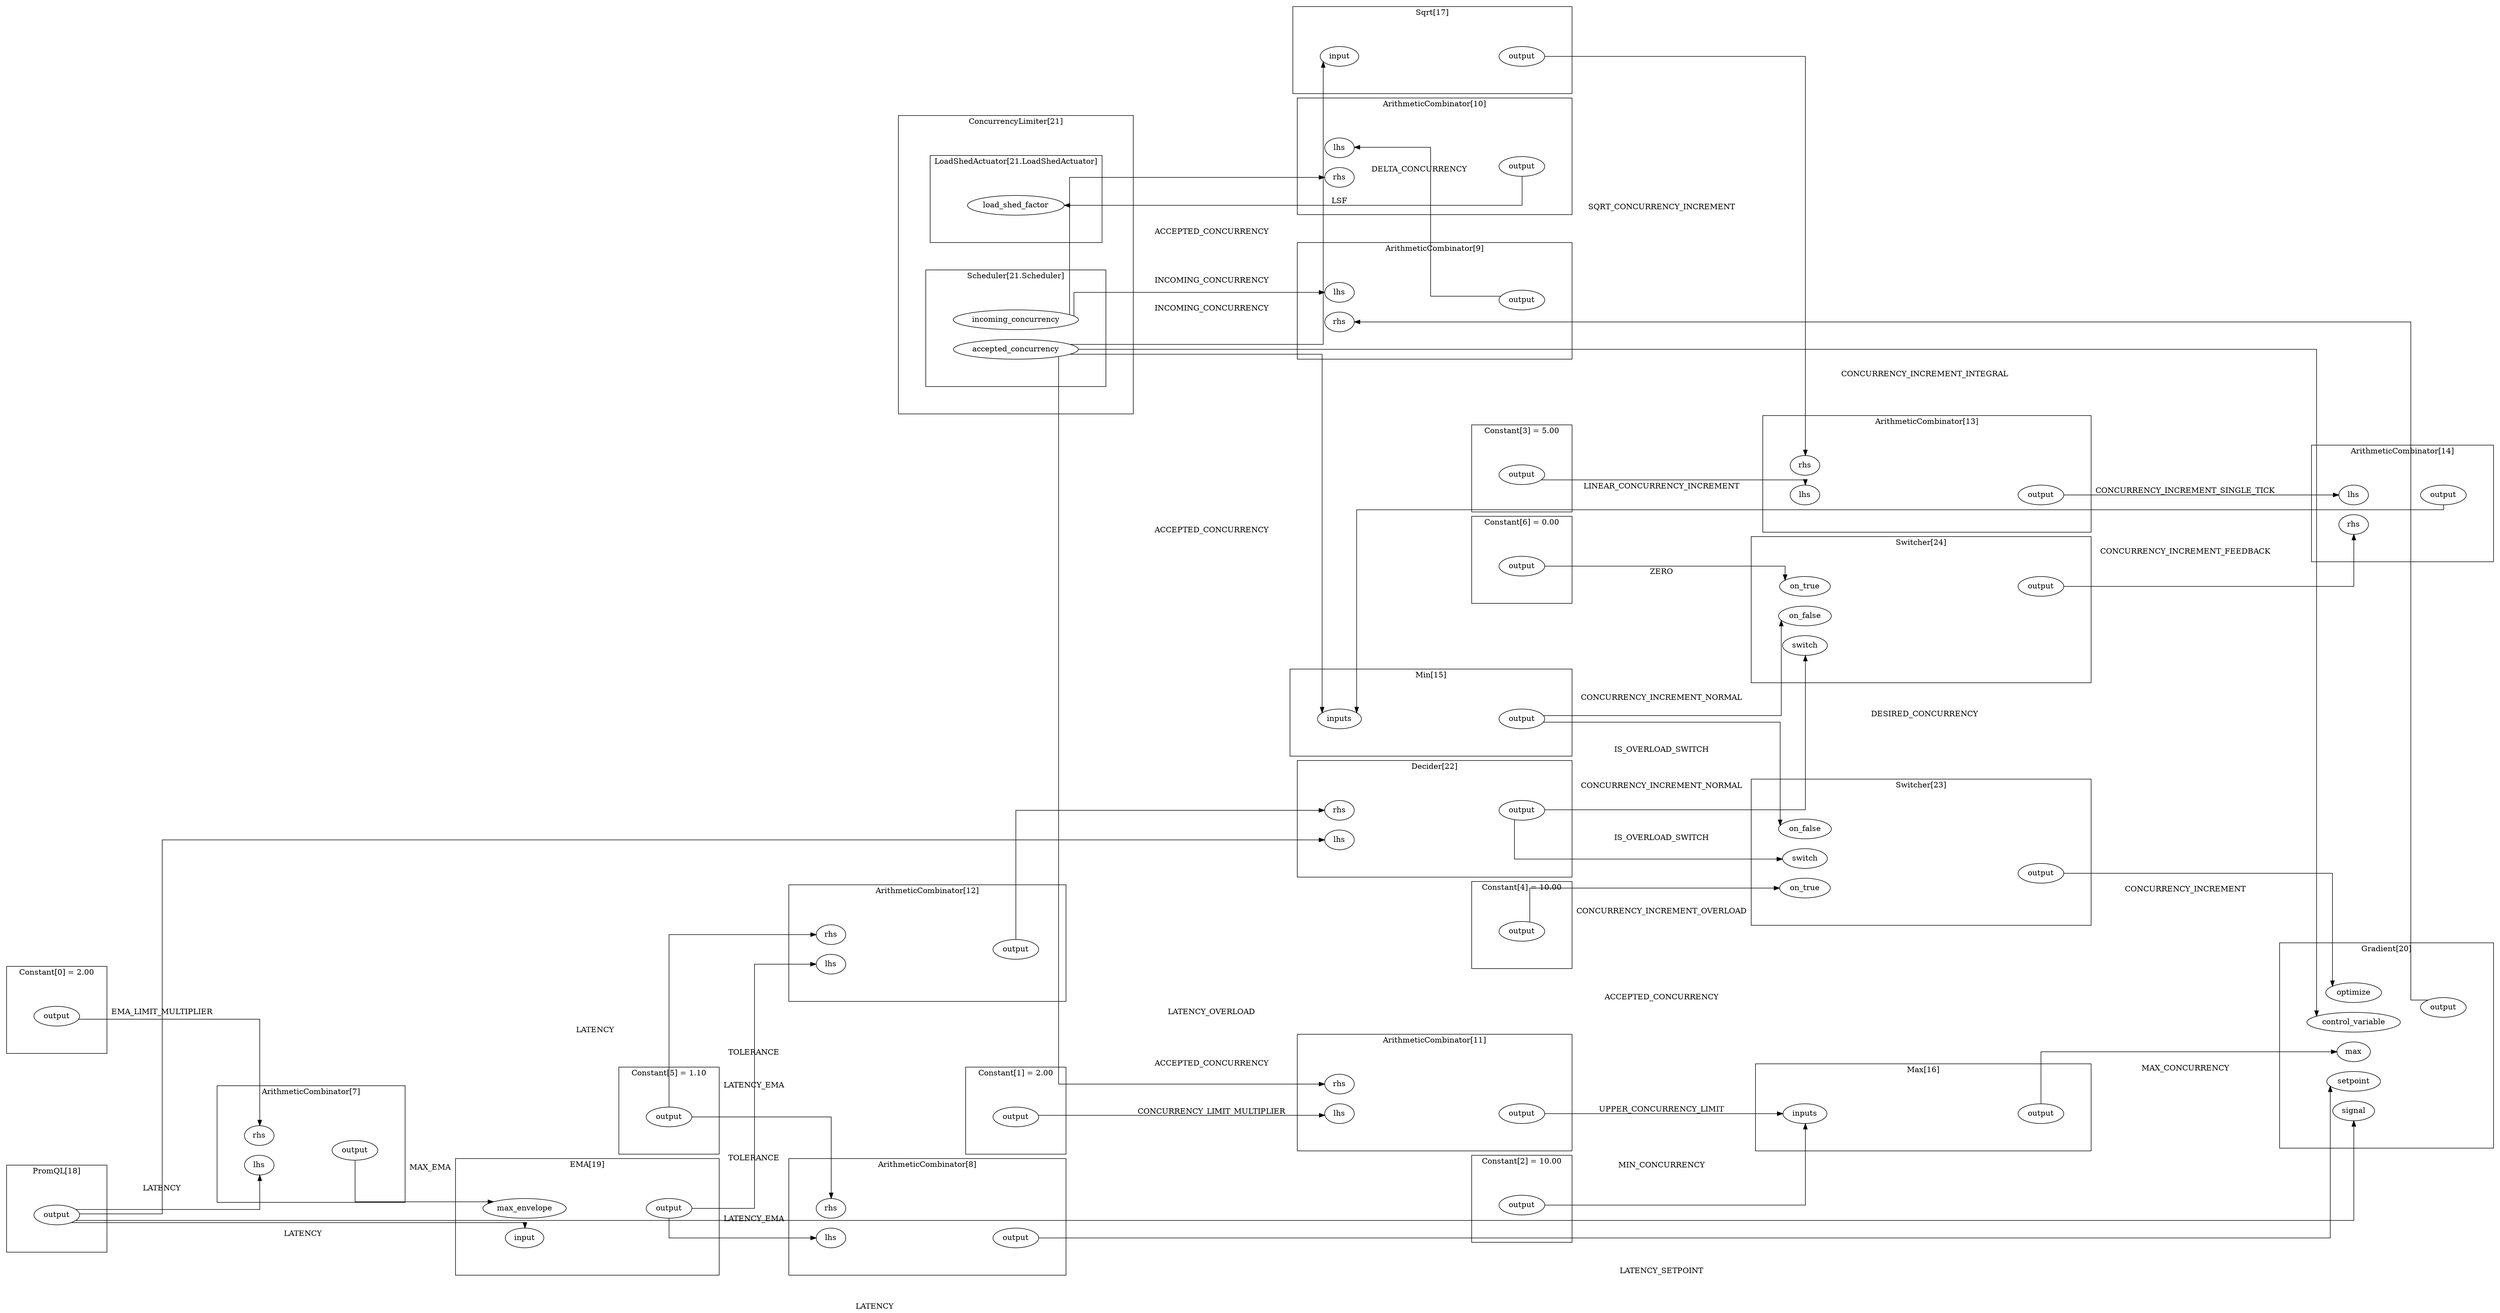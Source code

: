 digraph  {
	subgraph cluster_s27 {
		label="ArithmeticCombinator[10]";margin="50.0";
		n29[label="lhs"];
		n30[label="output"];
		n28[label="rhs"];
		n29->n30[style="invis"];
		{rank=same; n28;n29;};
		{rank=same; n30;};
		
	}
	subgraph cluster_s31 {
		label="ArithmeticCombinator[11]";margin="50.0";
		n33[label="lhs"];
		n34[label="output"];
		n32[label="rhs"];
		n33->n34[style="invis"];
		{rank=same; n32;n33;};
		{rank=same; n34;};
		
	}
	subgraph cluster_s35 {
		label="ArithmeticCombinator[12]";margin="50.0";
		n36[label="lhs"];
		n38[label="output"];
		n37[label="rhs"];
		n37->n38[style="invis"];
		{rank=same; n36;n37;};
		{rank=same; n38;};
		
	}
	subgraph cluster_s39 {
		label="ArithmeticCombinator[13]";margin="50.0";
		n41[label="lhs"];
		n42[label="output"];
		n40[label="rhs"];
		n41->n42[style="invis"];
		{rank=same; n40;n41;};
		{rank=same; n42;};
		
	}
	subgraph cluster_s43 {
		label="ArithmeticCombinator[14]";margin="50.0";
		n45[label="lhs"];
		n46[label="output"];
		n44[label="rhs"];
		n45->n46[style="invis"];
		{rank=same; n44;n45;};
		{rank=same; n46;};
		
	}
	subgraph cluster_s15 {
		label="ArithmeticCombinator[7]";margin="50.0";
		n16[label="lhs"];
		n18[label="output"];
		n17[label="rhs"];
		n17->n18[style="invis"];
		{rank=same; n16;n17;};
		{rank=same; n18;};
		
	}
	subgraph cluster_s19 {
		label="ArithmeticCombinator[8]";margin="50.0";
		n21[label="lhs"];
		n22[label="output"];
		n20[label="rhs"];
		n21->n22[style="invis"];
		{rank=same; n20;n21;};
		{rank=same; n22;};
		
	}
	subgraph cluster_s23 {
		label="ArithmeticCombinator[9]";margin="50.0";
		n24[label="lhs"];
		n26[label="output"];
		n25[label="rhs"];
		n25->n26[style="invis"];
		{rank=same; n24;n25;};
		{rank=same; n26;};
		
	}
	subgraph cluster_s69 {
		subgraph cluster_s73 {
			label="LoadShedActuator[21.LoadShedActuator]";margin="50.0";
			n74[label="load_shed_factor"];
			{rank=same; n74;};
			
		}
		subgraph cluster_s70 {
			label="Scheduler[21.Scheduler]";margin="50.0";
			n71[label="accepted_concurrency"];
			n72[label="incoming_concurrency"];
			{rank=same; n71;n72;};
			
		}
		label="ConcurrencyLimiter[21]";margin="50.0";
		
	}
	subgraph cluster_s1 {
		label="Constant[0] = 2.00";margin="50.0";
		n2[label="output"];
		{rank=same; n2;};
		
	}
	subgraph cluster_s3 {
		label="Constant[1] = 2.00";margin="50.0";
		n4[label="output"];
		{rank=same; n4;};
		
	}
	subgraph cluster_s5 {
		label="Constant[2] = 10.00";margin="50.0";
		n6[label="output"];
		{rank=same; n6;};
		
	}
	subgraph cluster_s7 {
		label="Constant[3] = 5.00";margin="50.0";
		n8[label="output"];
		{rank=same; n8;};
		
	}
	subgraph cluster_s9 {
		label="Constant[4] = 10.00";margin="50.0";
		n10[label="output"];
		{rank=same; n10;};
		
	}
	subgraph cluster_s11 {
		label="Constant[5] = 1.10";margin="50.0";
		n12[label="output"];
		{rank=same; n12;};
		
	}
	subgraph cluster_s13 {
		label="Constant[6] = 0.00";margin="50.0";
		n14[label="output"];
		{rank=same; n14;};
		
	}
	subgraph cluster_s75 {
		label="Decider[22]";margin="50.0";
		n76[label="lhs"];
		n78[label="output"];
		n77[label="rhs"];
		n77->n78[style="invis"];
		{rank=same; n76;n77;};
		{rank=same; n78;};
		
	}
	subgraph cluster_s58 {
		label="EMA[19]";margin="50.0";
		n59[label="input"];
		n60[label="max_envelope"];
		n61[label="output"];
		n60->n61[style="invis"];
		{rank=same; n59;n60;};
		{rank=same; n61;};
		
	}
	subgraph cluster_s62 {
		label="Gradient[20]";margin="50.0";
		n67[label="control_variable"];
		n66[label="max"];
		n65[label="optimize"];
		n68[label="output"];
		n64[label="setpoint"];
		n63[label="signal"];
		n67->n68[style="invis"];
		{rank=same; n63;n64;n65;n66;n67;};
		{rank=same; n68;};
		
	}
	subgraph cluster_s50 {
		label="Max[16]";margin="50.0";
		n51[label="inputs"];
		n52[label="output"];
		n51->n52[style="invis"];
		{rank=same; n51;n51;};
		{rank=same; n52;};
		
	}
	subgraph cluster_s47 {
		label="Min[15]";margin="50.0";
		n48[label="inputs"];
		n49[label="output"];
		n48->n49[style="invis"];
		{rank=same; n48;n48;};
		{rank=same; n49;};
		
	}
	subgraph cluster_s56 {
		label="PromQL[18]";margin="50.0";
		n57[label="output"];
		{rank=same; n57;};
		
	}
	subgraph cluster_s53 {
		label="Sqrt[17]";margin="50.0";
		n54[label="input"];
		n55[label="output"];
		n54->n55[style="invis"];
		{rank=same; n54;};
		{rank=same; n55;};
		
	}
	subgraph cluster_s79 {
		label="Switcher[23]";margin="50.0";
		n81[label="on_false"];
		n80[label="on_true"];
		n83[label="output"];
		n82[label="switch"];
		n82->n83[style="invis"];
		{rank=same; n80;n81;n82;};
		{rank=same; n83;};
		
	}
	subgraph cluster_s84 {
		label="Switcher[24]";margin="50.0";
		n85[label="on_false"];
		n87[label="on_true"];
		n88[label="output"];
		n86[label="switch"];
		n87->n88[style="invis"];
		{rank=same; n85;n86;n87;};
		{rank=same; n88;};
		
	}
	rankdir="LR";splines="ortho";
	n71->n32[label="ACCEPTED_CONCURRENCY"];
	n71->n48[label="ACCEPTED_CONCURRENCY"];
	n71->n54[label="ACCEPTED_CONCURRENCY"];
	n71->n67[label="ACCEPTED_CONCURRENCY"];
	n72->n24[label="INCOMING_CONCURRENCY"];
	n72->n28[label="INCOMING_CONCURRENCY"];
	n42->n45[label="CONCURRENCY_INCREMENT_SINGLE_TICK"];
	n61->n21[label="LATENCY_EMA"];
	n61->n36[label="LATENCY_EMA"];
	n88->n44[label="CONCURRENCY_INCREMENT_FEEDBACK"];
	n22->n64[label="LATENCY_SETPOINT"];
	n30->n74[label="LSF"];
	n34->n51[label="UPPER_CONCURRENCY_LIMIT"];
	n78->n82[label="IS_OVERLOAD_SWITCH"];
	n78->n86[label="IS_OVERLOAD_SWITCH"];
	n83->n65[label="CONCURRENCY_INCREMENT"];
	n12->n20[label="TOLERANCE"];
	n12->n37[label="TOLERANCE"];
	n18->n60[label="MAX_EMA"];
	n57->n16[label="LATENCY"];
	n57->n59[label="LATENCY"];
	n57->n63[label="LATENCY"];
	n57->n76[label="LATENCY"];
	n49->n81[label="CONCURRENCY_INCREMENT_NORMAL"];
	n49->n85[label="CONCURRENCY_INCREMENT_NORMAL"];
	n52->n66[label="MAX_CONCURRENCY"];
	n68->n25[label="DESIRED_CONCURRENCY"];
	n2->n17[label="EMA_LIMIT_MULTIPLIER"];
	n8->n41[label="LINEAR_CONCURRENCY_INCREMENT"];
	n26->n29[label="DELTA_CONCURRENCY"];
	n14->n87[label="ZERO"];
	n38->n77[label="LATENCY_OVERLOAD"];
	n46->n48[label="CONCURRENCY_INCREMENT_INTEGRAL"];
	n55->n40[label="SQRT_CONCURRENCY_INCREMENT"];
	n4->n33[label="CONCURRENCY_LIMIT_MULTIPLIER"];
	n6->n51[label="MIN_CONCURRENCY"];
	n10->n80[label="CONCURRENCY_INCREMENT_OVERLOAD"];
	
}
